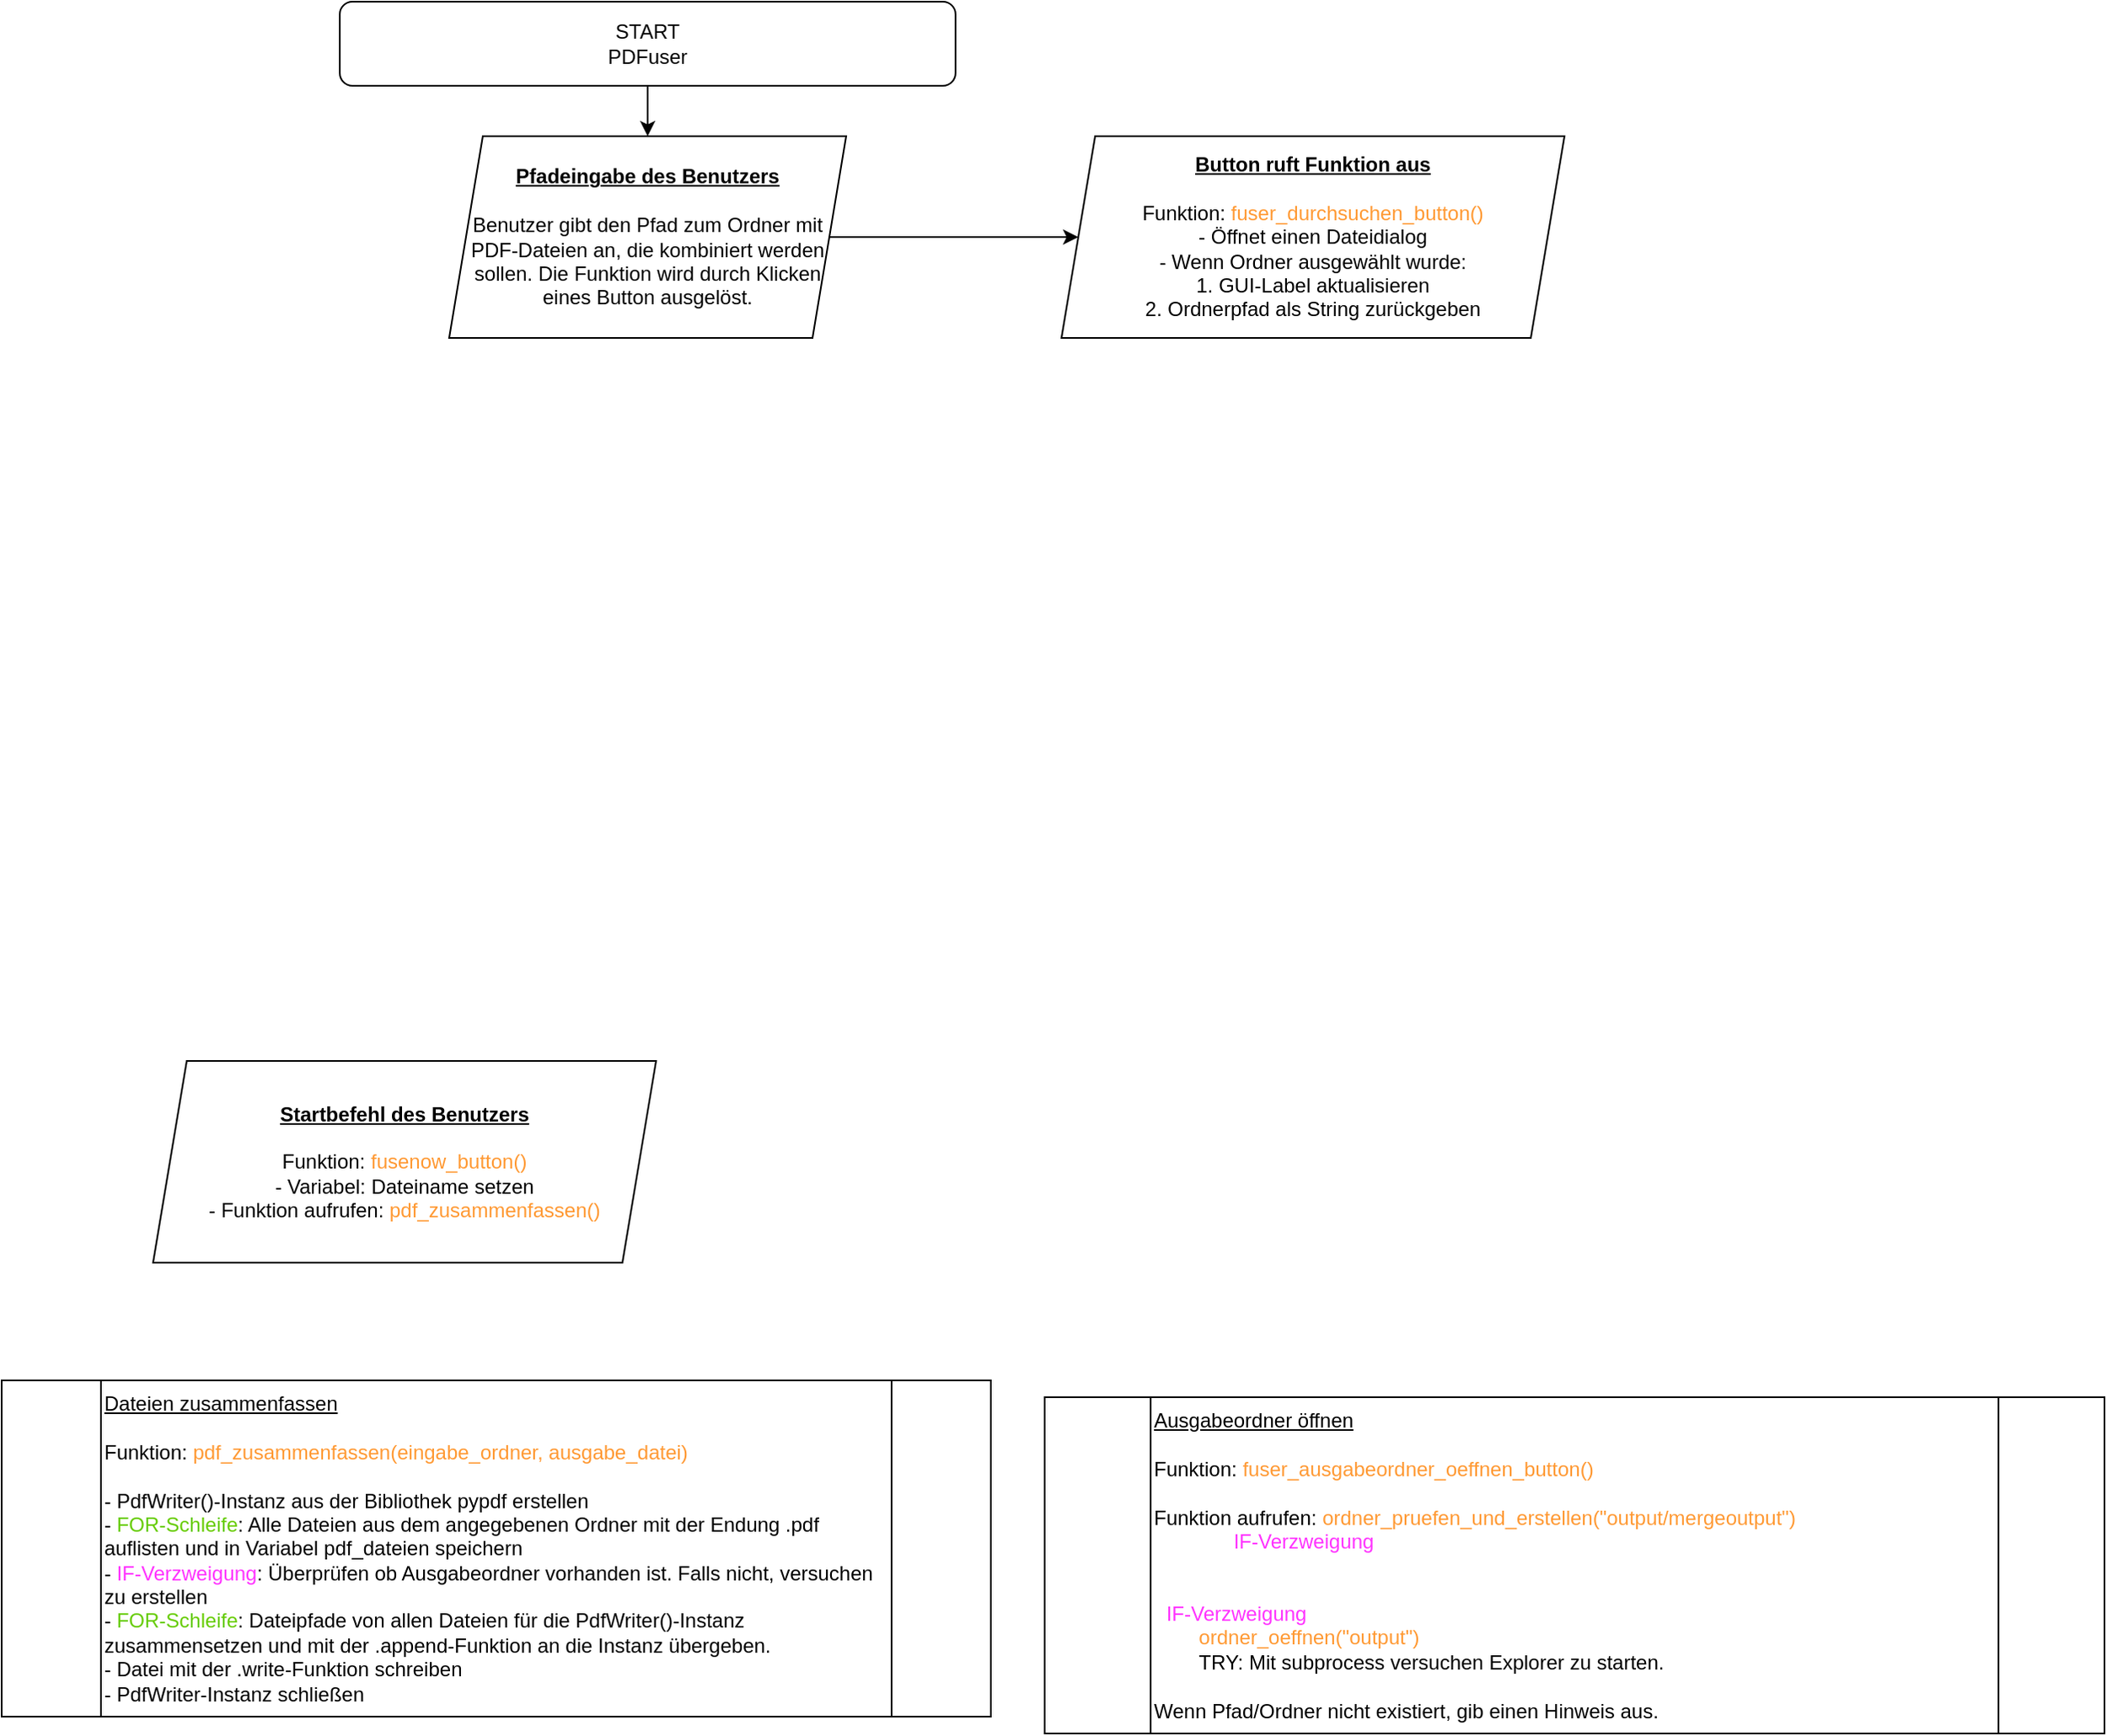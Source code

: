 <mxfile version="21.5.0" type="github">
  <diagram name="Seite-1" id="z2froGWdfn9ouF2fLTrf">
    <mxGraphModel dx="2074" dy="1116" grid="1" gridSize="10" guides="1" tooltips="1" connect="1" arrows="1" fold="1" page="1" pageScale="1" pageWidth="827" pageHeight="1169" math="0" shadow="0">
      <root>
        <mxCell id="0" />
        <mxCell id="1" parent="0" />
        <mxCell id="xmYlkgfEZDCuhrtj4b7d-4" value="" style="edgeStyle=orthogonalEdgeStyle;rounded=0;orthogonalLoop=1;jettySize=auto;html=1;" parent="1" source="xmYlkgfEZDCuhrtj4b7d-2" target="xmYlkgfEZDCuhrtj4b7d-3" edge="1">
          <mxGeometry relative="1" as="geometry" />
        </mxCell>
        <mxCell id="xmYlkgfEZDCuhrtj4b7d-2" value="START&lt;br&gt;PDFuser" style="rounded=1;whiteSpace=wrap;html=1;" parent="1" vertex="1">
          <mxGeometry x="231" y="10" width="366" height="50" as="geometry" />
        </mxCell>
        <mxCell id="eTS0UycD1pOltBMJqmKZ-3" value="" style="edgeStyle=orthogonalEdgeStyle;rounded=0;orthogonalLoop=1;jettySize=auto;html=1;" edge="1" parent="1" source="xmYlkgfEZDCuhrtj4b7d-3" target="eTS0UycD1pOltBMJqmKZ-1">
          <mxGeometry relative="1" as="geometry">
            <mxPoint x="580" y="150" as="targetPoint" />
          </mxGeometry>
        </mxCell>
        <mxCell id="xmYlkgfEZDCuhrtj4b7d-3" value="&lt;b&gt;&lt;u&gt;Pfadeingabe des Benutzers&lt;br&gt;&lt;/u&gt;&lt;/b&gt;&lt;br&gt;Benutzer gibt den Pfad zum Ordner mit PDF-Dateien an, die kombiniert werden sollen. Die Funktion wird durch Klicken eines Button ausgelöst." style="shape=parallelogram;perimeter=parallelogramPerimeter;whiteSpace=wrap;html=1;fixedSize=1;" parent="1" vertex="1">
          <mxGeometry x="296" y="90" width="236" height="120" as="geometry" />
        </mxCell>
        <mxCell id="H8KH_YZ80R001RCo76tN-1" value="&lt;b&gt;&lt;u&gt;Startbefehl des Benutzers&lt;br&gt;&lt;/u&gt;&lt;/b&gt;&lt;br&gt;Funktion: &lt;font color=&quot;#ff9933&quot;&gt;fusenow_button()&lt;/font&gt;&lt;br&gt;- Variabel: Dateiname setzen&lt;br&gt;- Funktion aufrufen: &lt;font color=&quot;#ff9933&quot;&gt;pdf_zusammenfassen()&lt;/font&gt;" style="shape=parallelogram;perimeter=parallelogramPerimeter;whiteSpace=wrap;html=1;fixedSize=1;" parent="1" vertex="1">
          <mxGeometry x="120" y="640" width="299" height="120" as="geometry" />
        </mxCell>
        <mxCell id="H8KH_YZ80R001RCo76tN-3" value="&lt;u&gt;Dateien zusammenfassen&lt;/u&gt;&lt;br&gt;&lt;br&gt;Funktion: &lt;font color=&quot;#ff9933&quot;&gt;pdf_zusammenfassen(eingabe_ordner, ausgabe_datei)&lt;/font&gt;&lt;br&gt;&lt;br&gt;- PdfWriter()-Instanz aus der Bibliothek pypdf erstellen&lt;br&gt;- &lt;font color=&quot;#66cc00&quot;&gt;FOR-Schleife&lt;/font&gt;: Alle Dateien aus dem angegebenen Ordner mit der Endung .pdf auflisten und in Variabel pdf_dateien speichern&lt;br&gt;- &lt;font color=&quot;#ff33ff&quot;&gt;IF-Verzweigung&lt;/font&gt;: Überprüfen ob Ausgabeordner vorhanden ist. Falls nicht, versuchen zu erstellen&lt;br&gt;- &lt;font color=&quot;#66cc00&quot;&gt;FOR-Schleife&lt;/font&gt;: Dateipfade von allen Dateien für die PdfWriter()-Instanz zusammensetzen und mit der .append-Funktion an die Instanz übergeben.&lt;br&gt;- Datei mit der .write-Funktion schreiben&lt;br&gt;- PdfWriter-Instanz schließen" style="shape=process;whiteSpace=wrap;html=1;backgroundOutline=1;align=left;" parent="1" vertex="1">
          <mxGeometry x="30" y="830" width="588" height="200" as="geometry" />
        </mxCell>
        <mxCell id="H8KH_YZ80R001RCo76tN-5" value="&lt;u&gt;Ausgabeordner öffnen&lt;br&gt;&lt;/u&gt;&lt;br&gt;Funktion: &lt;font color=&quot;#ff9933&quot;&gt;fuser_ausgabeordner_oeffnen_button()&lt;br&gt;&lt;/font&gt;&lt;br&gt;&lt;span style=&quot;background-color: initial;&quot;&gt;Funktion aufrufen: &lt;/span&gt;&lt;font style=&quot;background-color: initial;&quot; color=&quot;#ff9933&quot;&gt;ordner_pruefen_und_erstellen(&quot;output/mergeoutput&quot;)&lt;br&gt;&lt;/font&gt;&lt;blockquote style=&quot;margin: 0 0 0 40px; border: none; padding: 0px;&quot;&gt;&lt;font style=&quot;background-color: initial;&quot; color=&quot;#ffffff&quot;&gt;-&lt;/font&gt;&lt;font style=&quot;background-color: initial;&quot; color=&quot;#ff9933&quot;&gt; &lt;/font&gt;&lt;font style=&quot;background-color: initial;&quot; color=&quot;#ff33ff&quot;&gt;IF-Verzweigung&lt;/font&gt;&lt;font style=&quot;background-color: initial;&quot; color=&quot;#ffffff&quot;&gt;: Prüfe ob Pfad nicht vorhanden ist. WENN WAHR: Versuche Ordner zu erstellen.&lt;br&gt;&lt;/font&gt;&lt;/blockquote&gt;&lt;font style=&quot;background-color: initial;&quot;&gt;&lt;br&gt;&lt;font color=&quot;#ffffff&quot;&gt;-&lt;/font&gt;&lt;/font&gt;&lt;font style=&quot;background-color: initial;&quot; color=&quot;#ff9933&quot;&gt; &lt;/font&gt;&lt;font color=&quot;#ff33ff&quot; style=&quot;background-color: initial;&quot;&gt;IF-Verzweigung&lt;/font&gt;&lt;font style=&quot;background-color: initial;&quot;&gt;&lt;font color=&quot;#ffffff&quot;&gt;: Wenn Pfad/Ordner existiert rufe Funktion aufrufen&lt;/font&gt;&lt;br&gt;&lt;span style=&quot;color: rgb(255, 255, 255); white-space: pre;&quot;&gt;&#x9;&lt;/span&gt;&lt;font color=&quot;#ff9933&quot;&gt;ordner_oeffnen(&quot;output&quot;)&lt;/font&gt;&lt;br&gt;&lt;span style=&quot;white-space: pre;&quot;&gt;&#x9;&lt;/span&gt;TRY: Mit subprocess versuchen Explorer zu starten.&lt;br&gt;&lt;br&gt;Wenn Pfad/Ordner nicht existiert, gib einen Hinweis aus.&lt;br&gt;&lt;/font&gt;" style="shape=process;whiteSpace=wrap;html=1;backgroundOutline=1;align=left;" parent="1" vertex="1">
          <mxGeometry x="650" y="840" width="630" height="200" as="geometry" />
        </mxCell>
        <mxCell id="eTS0UycD1pOltBMJqmKZ-1" value="&lt;b&gt;&lt;u&gt;Button ruft Funktion aus&lt;br&gt;&lt;/u&gt;&lt;/b&gt;&lt;br&gt;Funktion: &lt;font color=&quot;#ff9933&quot;&gt;fuser_durchsuchen_button()&lt;/font&gt;&lt;br&gt;- Öffnet einen Dateidialog&lt;br&gt;- Wenn Ordner ausgewählt wurde:&lt;br&gt;1. GUI-Label aktualisieren&lt;br&gt;2. Ordnerpfad als String zurückgeben" style="shape=parallelogram;perimeter=parallelogramPerimeter;whiteSpace=wrap;html=1;fixedSize=1;" vertex="1" parent="1">
          <mxGeometry x="660" y="90" width="299" height="120" as="geometry" />
        </mxCell>
      </root>
    </mxGraphModel>
  </diagram>
</mxfile>
